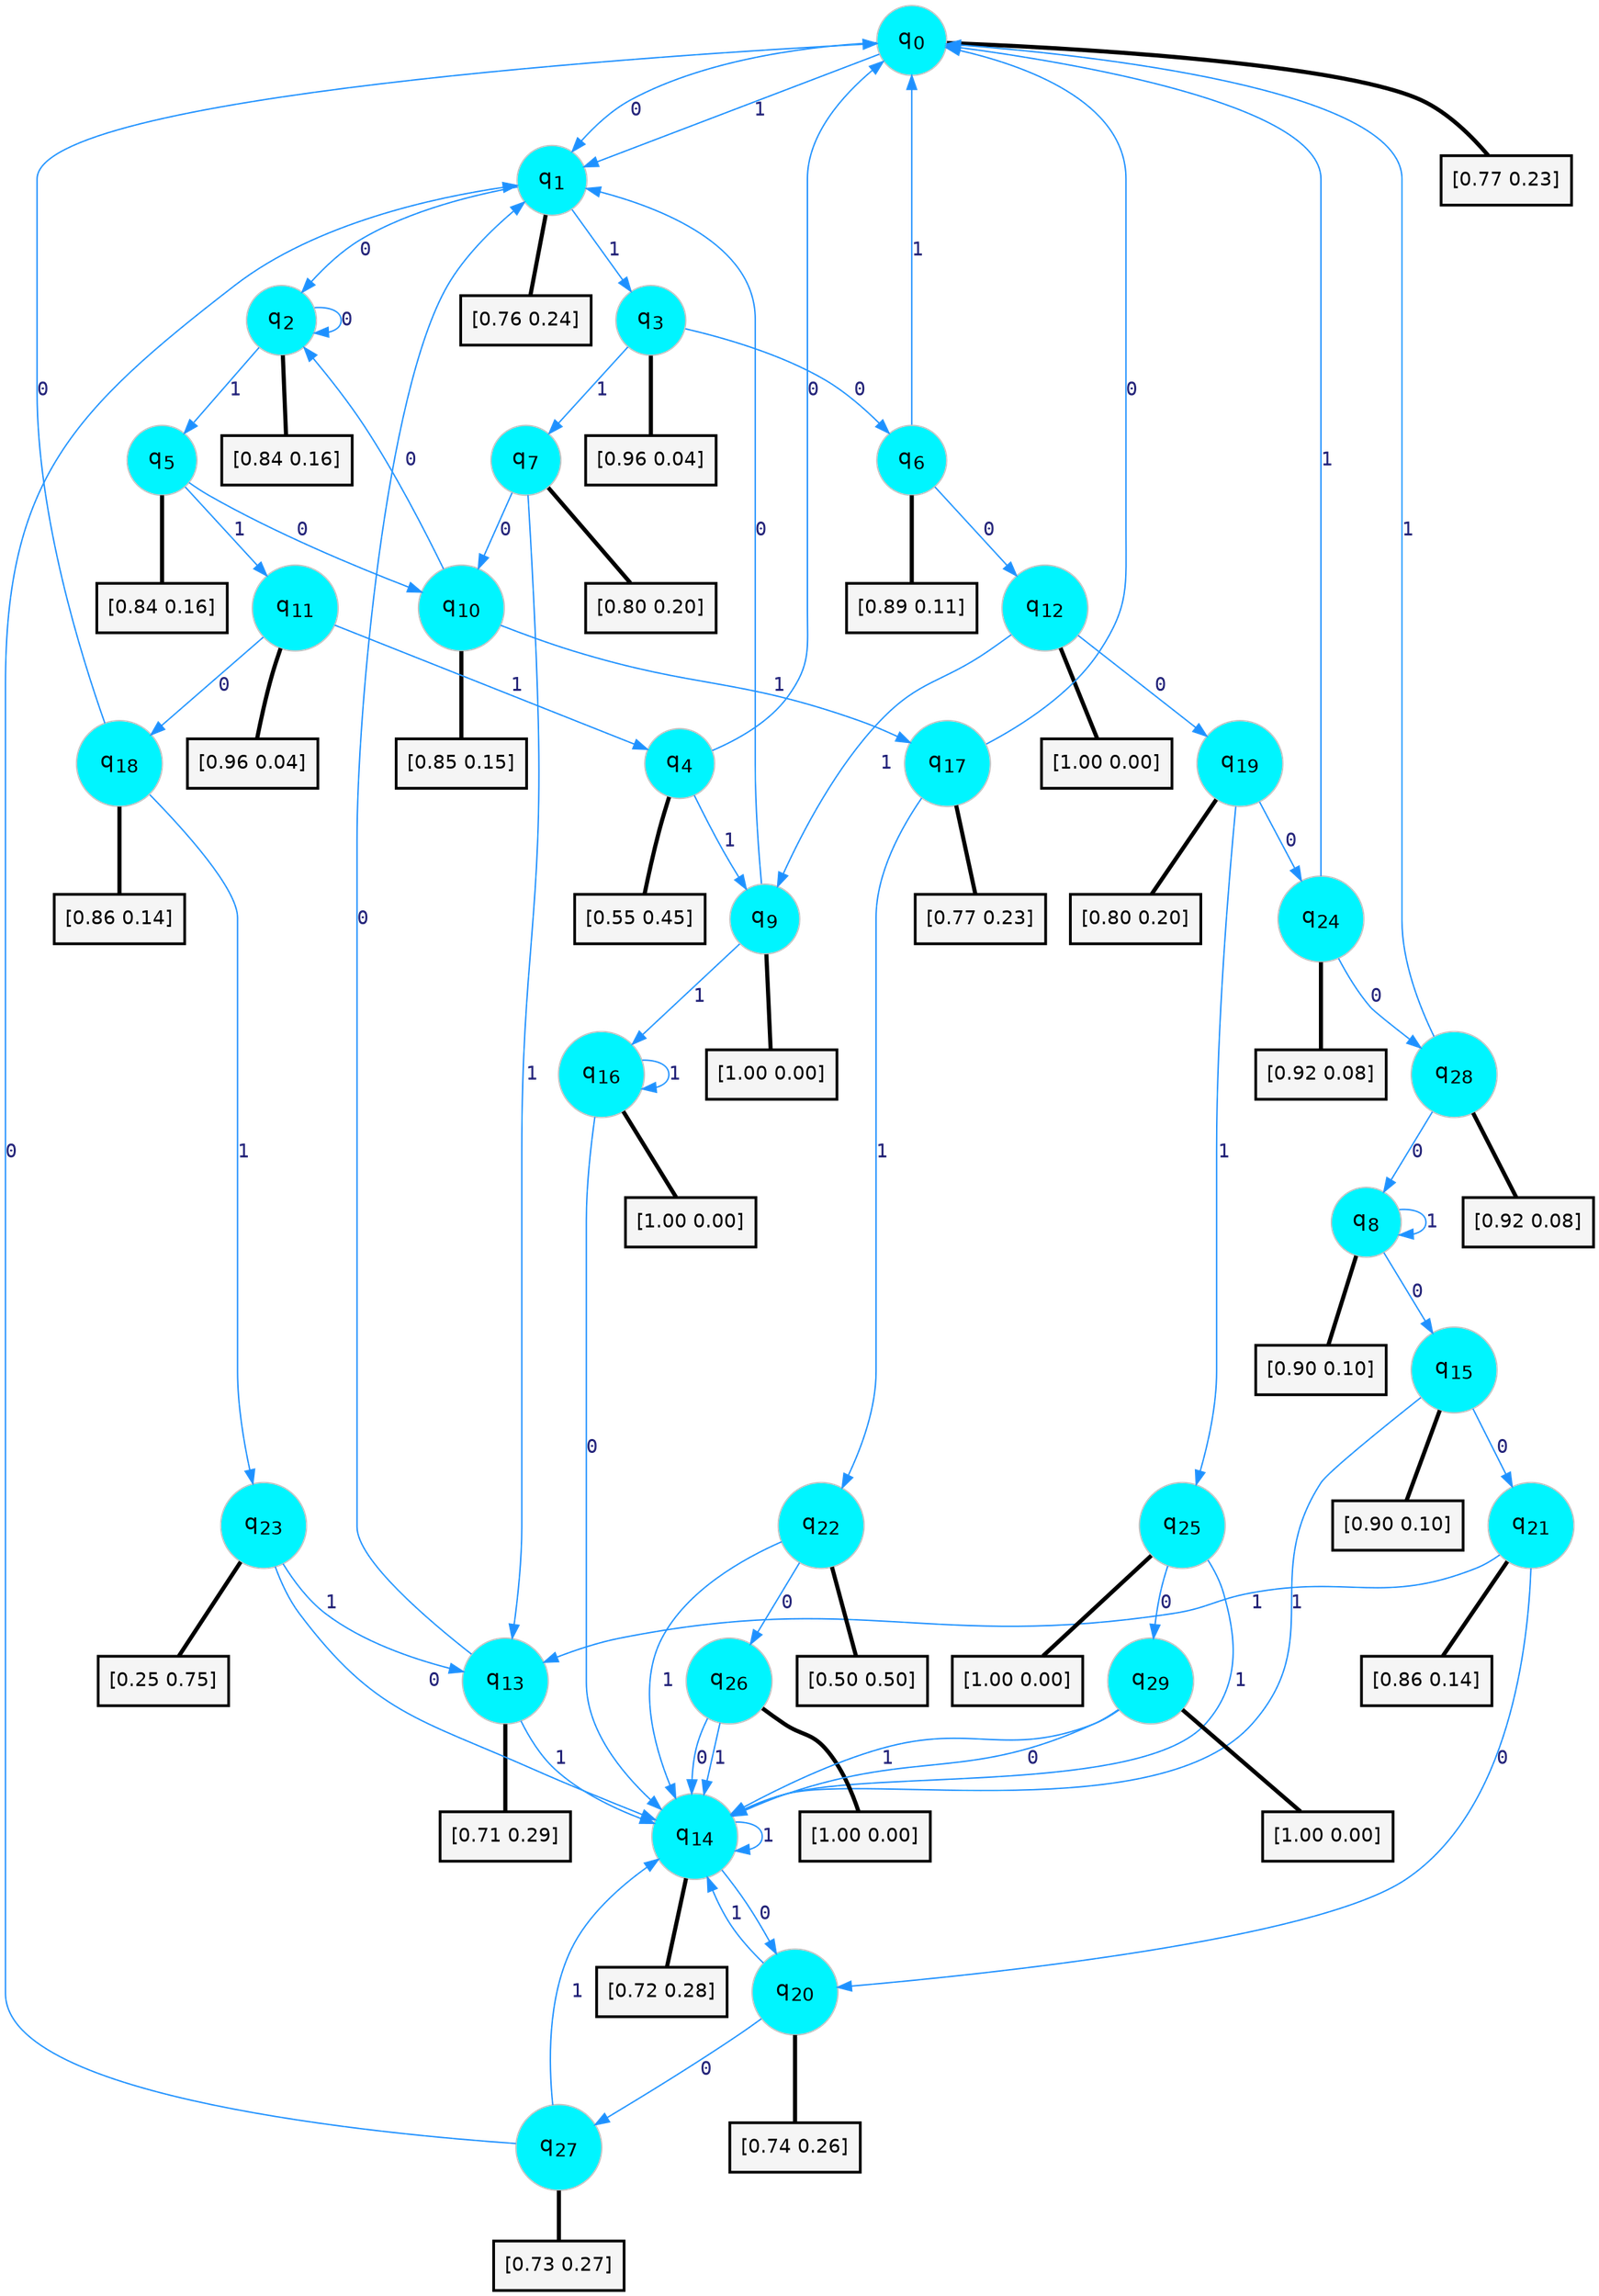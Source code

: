 digraph G {
graph [
bgcolor=transparent, dpi=300, rankdir=TD, size="40,25"];
node [
color=gray, fillcolor=turquoise1, fontcolor=black, fontname=Helvetica, fontsize=16, fontweight=bold, shape=circle, style=filled];
edge [
arrowsize=1, color=dodgerblue1, fontcolor=midnightblue, fontname=courier, fontweight=bold, penwidth=1, style=solid, weight=20];
0[label=<q<SUB>0</SUB>>];
1[label=<q<SUB>1</SUB>>];
2[label=<q<SUB>2</SUB>>];
3[label=<q<SUB>3</SUB>>];
4[label=<q<SUB>4</SUB>>];
5[label=<q<SUB>5</SUB>>];
6[label=<q<SUB>6</SUB>>];
7[label=<q<SUB>7</SUB>>];
8[label=<q<SUB>8</SUB>>];
9[label=<q<SUB>9</SUB>>];
10[label=<q<SUB>10</SUB>>];
11[label=<q<SUB>11</SUB>>];
12[label=<q<SUB>12</SUB>>];
13[label=<q<SUB>13</SUB>>];
14[label=<q<SUB>14</SUB>>];
15[label=<q<SUB>15</SUB>>];
16[label=<q<SUB>16</SUB>>];
17[label=<q<SUB>17</SUB>>];
18[label=<q<SUB>18</SUB>>];
19[label=<q<SUB>19</SUB>>];
20[label=<q<SUB>20</SUB>>];
21[label=<q<SUB>21</SUB>>];
22[label=<q<SUB>22</SUB>>];
23[label=<q<SUB>23</SUB>>];
24[label=<q<SUB>24</SUB>>];
25[label=<q<SUB>25</SUB>>];
26[label=<q<SUB>26</SUB>>];
27[label=<q<SUB>27</SUB>>];
28[label=<q<SUB>28</SUB>>];
29[label=<q<SUB>29</SUB>>];
30[label="[0.77 0.23]", shape=box,fontcolor=black, fontname=Helvetica, fontsize=14, penwidth=2, fillcolor=whitesmoke,color=black];
31[label="[0.76 0.24]", shape=box,fontcolor=black, fontname=Helvetica, fontsize=14, penwidth=2, fillcolor=whitesmoke,color=black];
32[label="[0.84 0.16]", shape=box,fontcolor=black, fontname=Helvetica, fontsize=14, penwidth=2, fillcolor=whitesmoke,color=black];
33[label="[0.96 0.04]", shape=box,fontcolor=black, fontname=Helvetica, fontsize=14, penwidth=2, fillcolor=whitesmoke,color=black];
34[label="[0.55 0.45]", shape=box,fontcolor=black, fontname=Helvetica, fontsize=14, penwidth=2, fillcolor=whitesmoke,color=black];
35[label="[0.84 0.16]", shape=box,fontcolor=black, fontname=Helvetica, fontsize=14, penwidth=2, fillcolor=whitesmoke,color=black];
36[label="[0.89 0.11]", shape=box,fontcolor=black, fontname=Helvetica, fontsize=14, penwidth=2, fillcolor=whitesmoke,color=black];
37[label="[0.80 0.20]", shape=box,fontcolor=black, fontname=Helvetica, fontsize=14, penwidth=2, fillcolor=whitesmoke,color=black];
38[label="[0.90 0.10]", shape=box,fontcolor=black, fontname=Helvetica, fontsize=14, penwidth=2, fillcolor=whitesmoke,color=black];
39[label="[1.00 0.00]", shape=box,fontcolor=black, fontname=Helvetica, fontsize=14, penwidth=2, fillcolor=whitesmoke,color=black];
40[label="[0.85 0.15]", shape=box,fontcolor=black, fontname=Helvetica, fontsize=14, penwidth=2, fillcolor=whitesmoke,color=black];
41[label="[0.96 0.04]", shape=box,fontcolor=black, fontname=Helvetica, fontsize=14, penwidth=2, fillcolor=whitesmoke,color=black];
42[label="[1.00 0.00]", shape=box,fontcolor=black, fontname=Helvetica, fontsize=14, penwidth=2, fillcolor=whitesmoke,color=black];
43[label="[0.71 0.29]", shape=box,fontcolor=black, fontname=Helvetica, fontsize=14, penwidth=2, fillcolor=whitesmoke,color=black];
44[label="[0.72 0.28]", shape=box,fontcolor=black, fontname=Helvetica, fontsize=14, penwidth=2, fillcolor=whitesmoke,color=black];
45[label="[0.90 0.10]", shape=box,fontcolor=black, fontname=Helvetica, fontsize=14, penwidth=2, fillcolor=whitesmoke,color=black];
46[label="[1.00 0.00]", shape=box,fontcolor=black, fontname=Helvetica, fontsize=14, penwidth=2, fillcolor=whitesmoke,color=black];
47[label="[0.77 0.23]", shape=box,fontcolor=black, fontname=Helvetica, fontsize=14, penwidth=2, fillcolor=whitesmoke,color=black];
48[label="[0.86 0.14]", shape=box,fontcolor=black, fontname=Helvetica, fontsize=14, penwidth=2, fillcolor=whitesmoke,color=black];
49[label="[0.80 0.20]", shape=box,fontcolor=black, fontname=Helvetica, fontsize=14, penwidth=2, fillcolor=whitesmoke,color=black];
50[label="[0.74 0.26]", shape=box,fontcolor=black, fontname=Helvetica, fontsize=14, penwidth=2, fillcolor=whitesmoke,color=black];
51[label="[0.86 0.14]", shape=box,fontcolor=black, fontname=Helvetica, fontsize=14, penwidth=2, fillcolor=whitesmoke,color=black];
52[label="[0.50 0.50]", shape=box,fontcolor=black, fontname=Helvetica, fontsize=14, penwidth=2, fillcolor=whitesmoke,color=black];
53[label="[0.25 0.75]", shape=box,fontcolor=black, fontname=Helvetica, fontsize=14, penwidth=2, fillcolor=whitesmoke,color=black];
54[label="[0.92 0.08]", shape=box,fontcolor=black, fontname=Helvetica, fontsize=14, penwidth=2, fillcolor=whitesmoke,color=black];
55[label="[1.00 0.00]", shape=box,fontcolor=black, fontname=Helvetica, fontsize=14, penwidth=2, fillcolor=whitesmoke,color=black];
56[label="[1.00 0.00]", shape=box,fontcolor=black, fontname=Helvetica, fontsize=14, penwidth=2, fillcolor=whitesmoke,color=black];
57[label="[0.73 0.27]", shape=box,fontcolor=black, fontname=Helvetica, fontsize=14, penwidth=2, fillcolor=whitesmoke,color=black];
58[label="[0.92 0.08]", shape=box,fontcolor=black, fontname=Helvetica, fontsize=14, penwidth=2, fillcolor=whitesmoke,color=black];
59[label="[1.00 0.00]", shape=box,fontcolor=black, fontname=Helvetica, fontsize=14, penwidth=2, fillcolor=whitesmoke,color=black];
0->1 [label=0];
0->1 [label=1];
0->30 [arrowhead=none, penwidth=3,color=black];
1->2 [label=0];
1->3 [label=1];
1->31 [arrowhead=none, penwidth=3,color=black];
2->2 [label=0];
2->5 [label=1];
2->32 [arrowhead=none, penwidth=3,color=black];
3->6 [label=0];
3->7 [label=1];
3->33 [arrowhead=none, penwidth=3,color=black];
4->0 [label=0];
4->9 [label=1];
4->34 [arrowhead=none, penwidth=3,color=black];
5->10 [label=0];
5->11 [label=1];
5->35 [arrowhead=none, penwidth=3,color=black];
6->12 [label=0];
6->0 [label=1];
6->36 [arrowhead=none, penwidth=3,color=black];
7->10 [label=0];
7->13 [label=1];
7->37 [arrowhead=none, penwidth=3,color=black];
8->15 [label=0];
8->8 [label=1];
8->38 [arrowhead=none, penwidth=3,color=black];
9->1 [label=0];
9->16 [label=1];
9->39 [arrowhead=none, penwidth=3,color=black];
10->2 [label=0];
10->17 [label=1];
10->40 [arrowhead=none, penwidth=3,color=black];
11->18 [label=0];
11->4 [label=1];
11->41 [arrowhead=none, penwidth=3,color=black];
12->19 [label=0];
12->9 [label=1];
12->42 [arrowhead=none, penwidth=3,color=black];
13->1 [label=0];
13->14 [label=1];
13->43 [arrowhead=none, penwidth=3,color=black];
14->20 [label=0];
14->14 [label=1];
14->44 [arrowhead=none, penwidth=3,color=black];
15->21 [label=0];
15->14 [label=1];
15->45 [arrowhead=none, penwidth=3,color=black];
16->14 [label=0];
16->16 [label=1];
16->46 [arrowhead=none, penwidth=3,color=black];
17->0 [label=0];
17->22 [label=1];
17->47 [arrowhead=none, penwidth=3,color=black];
18->0 [label=0];
18->23 [label=1];
18->48 [arrowhead=none, penwidth=3,color=black];
19->24 [label=0];
19->25 [label=1];
19->49 [arrowhead=none, penwidth=3,color=black];
20->27 [label=0];
20->14 [label=1];
20->50 [arrowhead=none, penwidth=3,color=black];
21->20 [label=0];
21->13 [label=1];
21->51 [arrowhead=none, penwidth=3,color=black];
22->26 [label=0];
22->14 [label=1];
22->52 [arrowhead=none, penwidth=3,color=black];
23->14 [label=0];
23->13 [label=1];
23->53 [arrowhead=none, penwidth=3,color=black];
24->28 [label=0];
24->0 [label=1];
24->54 [arrowhead=none, penwidth=3,color=black];
25->29 [label=0];
25->14 [label=1];
25->55 [arrowhead=none, penwidth=3,color=black];
26->14 [label=0];
26->14 [label=1];
26->56 [arrowhead=none, penwidth=3,color=black];
27->1 [label=0];
27->14 [label=1];
27->57 [arrowhead=none, penwidth=3,color=black];
28->8 [label=0];
28->0 [label=1];
28->58 [arrowhead=none, penwidth=3,color=black];
29->14 [label=0];
29->14 [label=1];
29->59 [arrowhead=none, penwidth=3,color=black];
}

